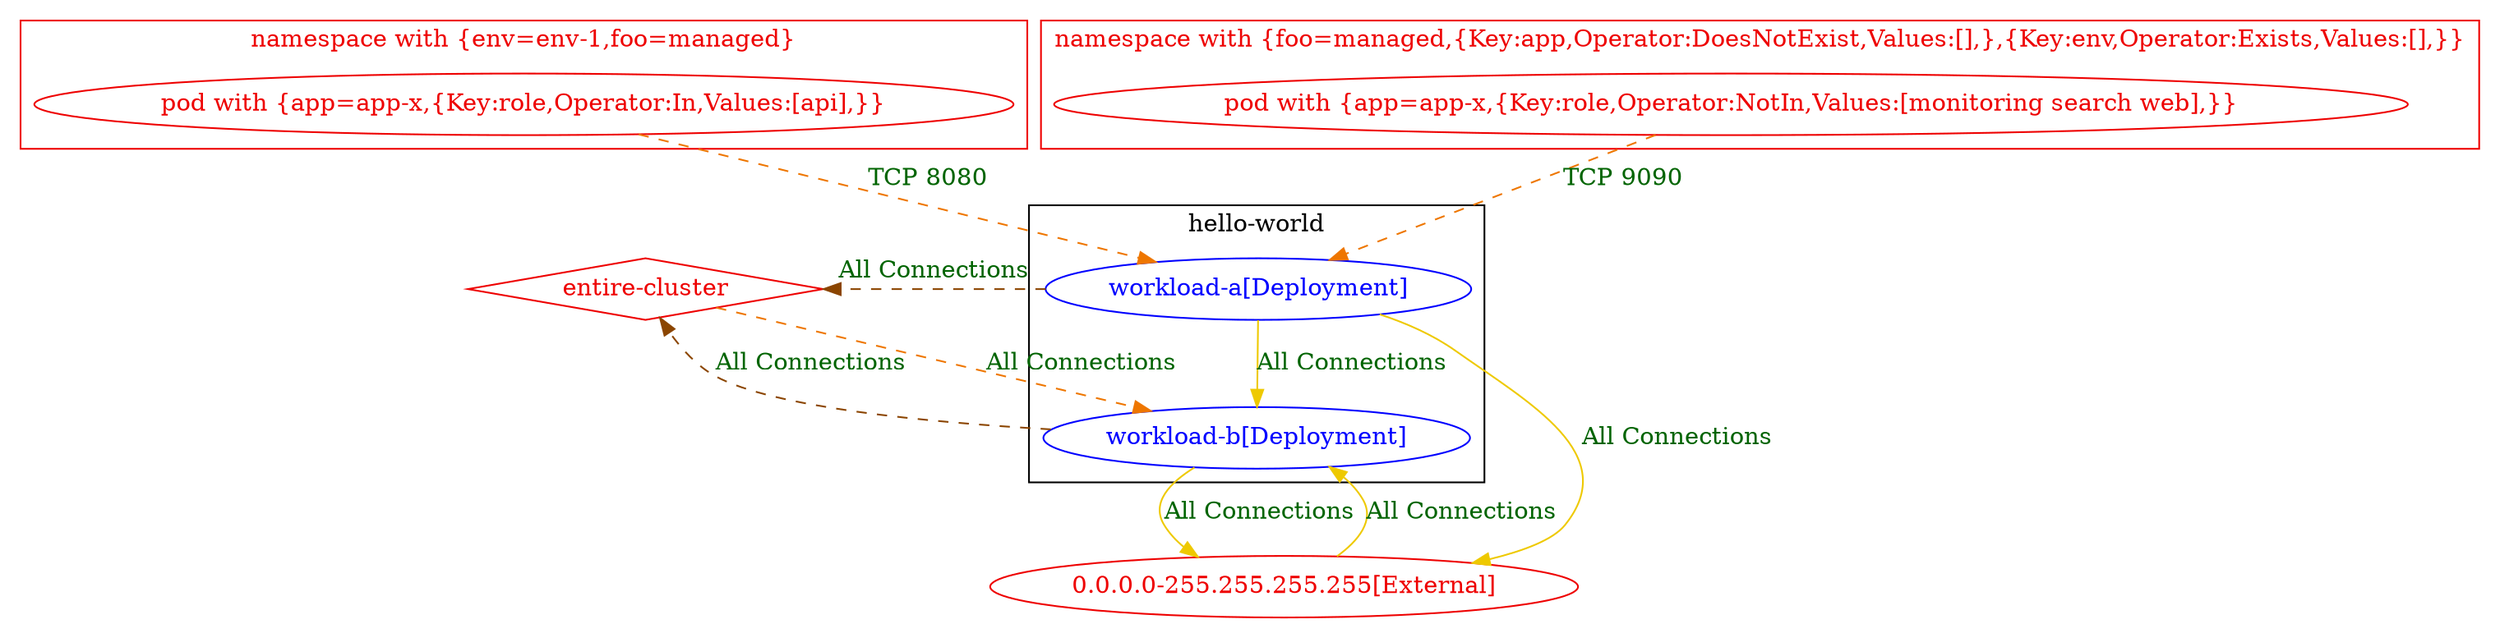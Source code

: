 digraph {
	subgraph "cluster_hello_world" {
		color="black"
		fontcolor="black"
		"hello-world/workload-a[Deployment]" [label="workload-a[Deployment]" color="blue" fontcolor="blue"]
		"hello-world/workload-b[Deployment]" [label="workload-b[Deployment]" color="blue" fontcolor="blue"]
		label="hello-world"
	}
	subgraph "cluster_namespace with {env=env_1,foo=managed}" {
		color="red2"
		fontcolor="red2"
		"pod with {app=app-x,{Key:role,Operator:In,Values:[api],}}_in_namespace with {env=env-1,foo=managed}" [label="pod with {app=app-x,{Key:role,Operator:In,Values:[api],}}" color="red2" fontcolor="red2"]
		label="namespace with {env=env-1,foo=managed}"
	}
	subgraph "cluster_namespace with {foo=managed,{Key:app,Operator:DoesNotExist,Values:[],},{Key:env,Operator:Exists,Values:[],}}" {
		color="red2"
		fontcolor="red2"
		"pod with {app=app-x,{Key:role,Operator:NotIn,Values:[monitoring search web],}}_in_namespace with {foo=managed,{Key:app,Operator:DoesNotExist,Values:[],},{Key:env,Operator:Exists,Values:[],}}" [label="pod with {app=app-x,{Key:role,Operator:NotIn,Values:[monitoring search web],}}" color="red2" fontcolor="red2"]
		label="namespace with {foo=managed,{Key:app,Operator:DoesNotExist,Values:[],},{Key:env,Operator:Exists,Values:[],}}"
	}
	"0.0.0.0-255.255.255.255[External]" [label="0.0.0.0-255.255.255.255[External]" color="red2" fontcolor="red2"]
	"entire-cluster" [label="entire-cluster" color="red2" fontcolor="red2" shape=diamond]
	"0.0.0.0-255.255.255.255[External]" -> "hello-world/workload-b[Deployment]" [label="All Connections" color="gold2" fontcolor="darkgreen" weight=0.5]
	"entire-cluster" -> "hello-world/workload-b[Deployment]" [label="All Connections" color="darkorange2" fontcolor="darkgreen" weight=1 style=dashed]
	"hello-world/workload-a[Deployment]" -> "0.0.0.0-255.255.255.255[External]" [label="All Connections" color="gold2" fontcolor="darkgreen" weight=1]
	"hello-world/workload-a[Deployment]" -> "entire-cluster" [label="All Connections" color="darkorange4" fontcolor="darkgreen" weight=0.5 style=dashed]
	"hello-world/workload-a[Deployment]" -> "hello-world/workload-b[Deployment]" [label="All Connections" color="gold2" fontcolor="darkgreen" weight=0.5]
	"hello-world/workload-b[Deployment]" -> "0.0.0.0-255.255.255.255[External]" [label="All Connections" color="gold2" fontcolor="darkgreen" weight=1]
	"hello-world/workload-b[Deployment]" -> "entire-cluster" [label="All Connections" color="darkorange4" fontcolor="darkgreen" weight=0.5 style=dashed]
	"pod with {app=app-x,{Key:role,Operator:In,Values:[api],}}_in_namespace with {env=env-1,foo=managed}" -> "hello-world/workload-a[Deployment]" [label="TCP 8080" color="darkorange2" fontcolor="darkgreen" weight=1 style=dashed]
	"pod with {app=app-x,{Key:role,Operator:NotIn,Values:[monitoring search web],}}_in_namespace with {foo=managed,{Key:app,Operator:DoesNotExist,Values:[],},{Key:env,Operator:Exists,Values:[],}}" -> "hello-world/workload-a[Deployment]" [label="TCP 9090" color="darkorange2" fontcolor="darkgreen" weight=1 style=dashed]
}